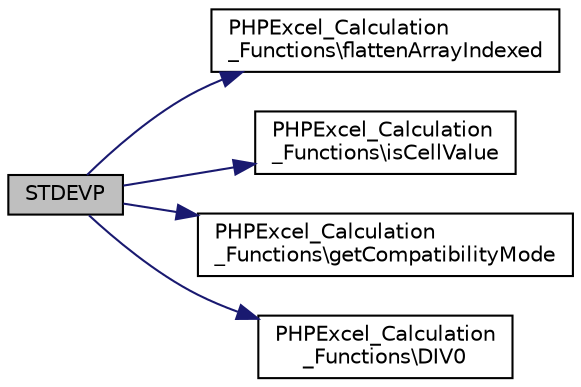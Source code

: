 digraph "STDEVP"
{
  edge [fontname="Helvetica",fontsize="10",labelfontname="Helvetica",labelfontsize="10"];
  node [fontname="Helvetica",fontsize="10",shape=record];
  rankdir="LR";
  Node347 [label="STDEVP",height=0.2,width=0.4,color="black", fillcolor="grey75", style="filled", fontcolor="black"];
  Node347 -> Node348 [color="midnightblue",fontsize="10",style="solid",fontname="Helvetica"];
  Node348 [label="PHPExcel_Calculation\l_Functions\\flattenArrayIndexed",height=0.2,width=0.4,color="black", fillcolor="white", style="filled",URL="$class_p_h_p_excel___calculation___functions.html#a2f612e5daa00e1549da5ba44112329ca"];
  Node347 -> Node349 [color="midnightblue",fontsize="10",style="solid",fontname="Helvetica"];
  Node349 [label="PHPExcel_Calculation\l_Functions\\isCellValue",height=0.2,width=0.4,color="black", fillcolor="white", style="filled",URL="$class_p_h_p_excel___calculation___functions.html#a4c7ac49d2bed94232f736f219e23bedb"];
  Node347 -> Node350 [color="midnightblue",fontsize="10",style="solid",fontname="Helvetica"];
  Node350 [label="PHPExcel_Calculation\l_Functions\\getCompatibilityMode",height=0.2,width=0.4,color="black", fillcolor="white", style="filled",URL="$class_p_h_p_excel___calculation___functions.html#a90371057b06045a2318f8e85c3115e88"];
  Node347 -> Node351 [color="midnightblue",fontsize="10",style="solid",fontname="Helvetica"];
  Node351 [label="PHPExcel_Calculation\l_Functions\\DIV0",height=0.2,width=0.4,color="black", fillcolor="white", style="filled",URL="$class_p_h_p_excel___calculation___functions.html#afbbf614e7e549a2baf4a57ca1aa14b52"];
}
